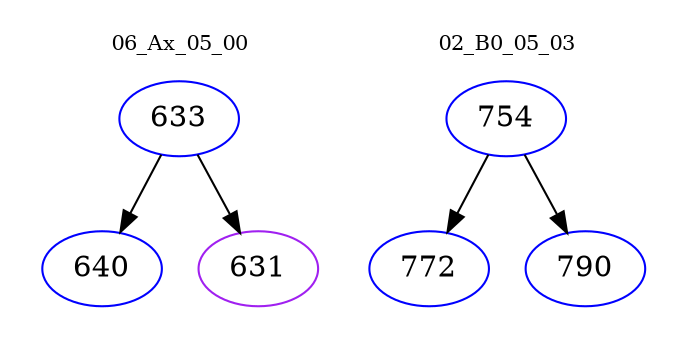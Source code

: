 digraph{
subgraph cluster_0 {
color = white
label = "06_Ax_05_00";
fontsize=10;
T0_633 [label="633", color="blue"]
T0_633 -> T0_640 [color="black"]
T0_640 [label="640", color="blue"]
T0_633 -> T0_631 [color="black"]
T0_631 [label="631", color="purple"]
}
subgraph cluster_1 {
color = white
label = "02_B0_05_03";
fontsize=10;
T1_754 [label="754", color="blue"]
T1_754 -> T1_772 [color="black"]
T1_772 [label="772", color="blue"]
T1_754 -> T1_790 [color="black"]
T1_790 [label="790", color="blue"]
}
}
